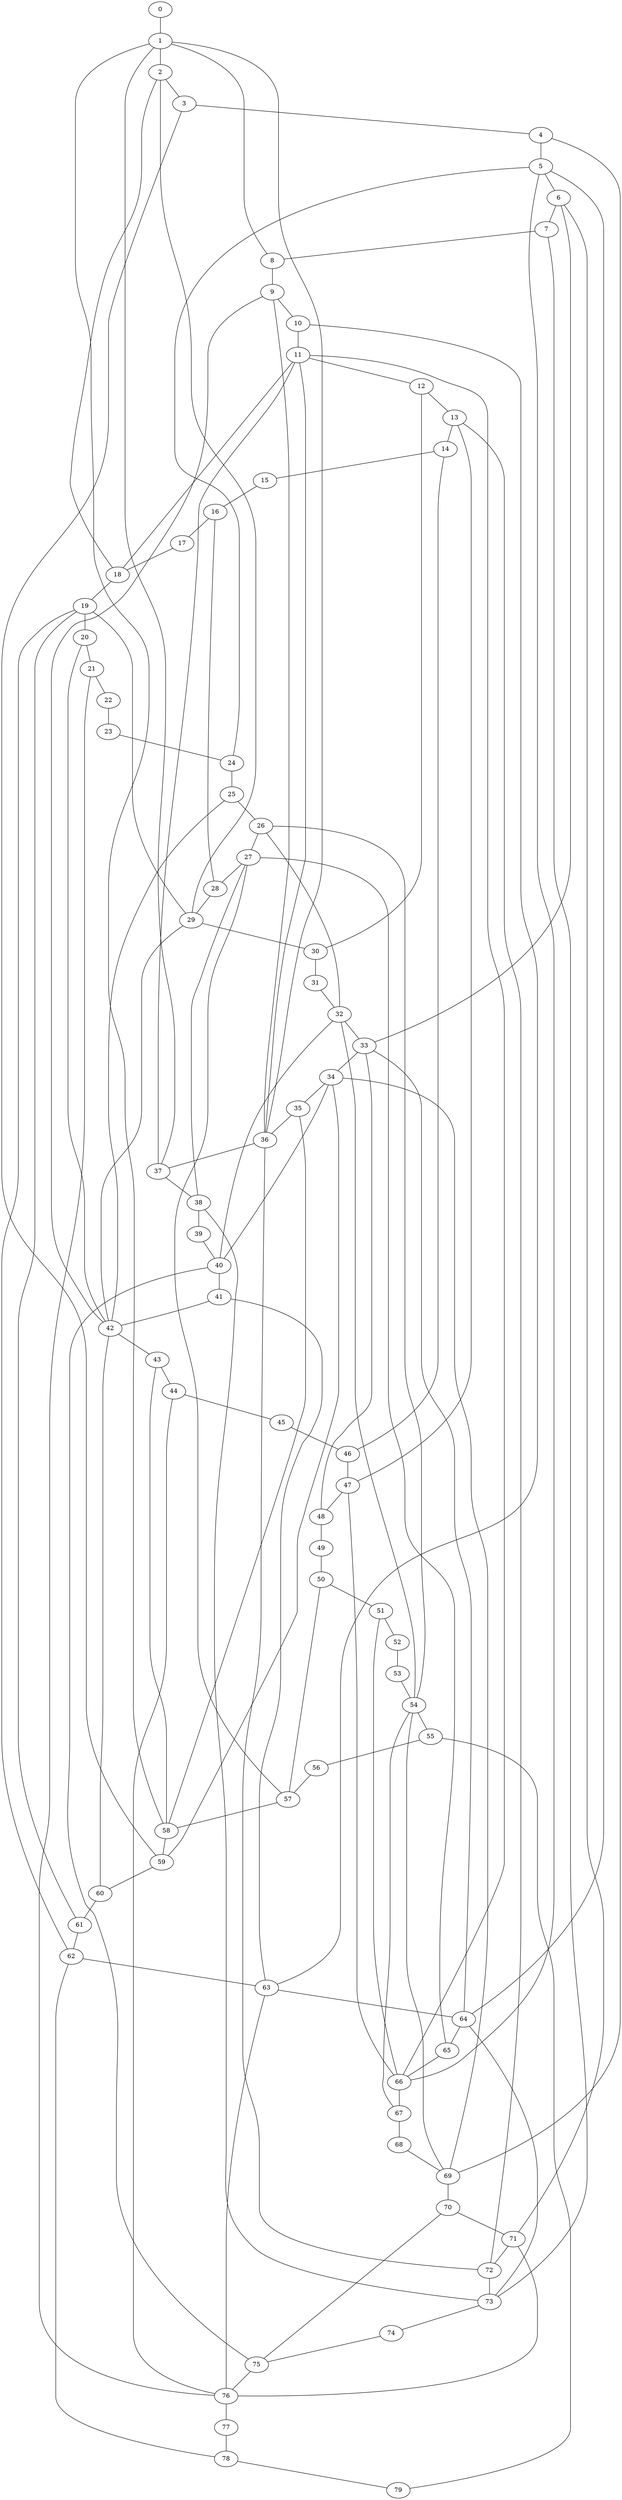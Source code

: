 
graph graphname {
    0 -- 1
1 -- 2
1 -- 37
1 -- 36
1 -- 58
1 -- 8
2 -- 3
2 -- 29
2 -- 18
3 -- 4
3 -- 59
4 -- 5
4 -- 69
5 -- 6
5 -- 66
5 -- 24
5 -- 64
6 -- 7
6 -- 33
6 -- 71
7 -- 8
7 -- 73
8 -- 9
9 -- 10
9 -- 36
9 -- 42
10 -- 11
10 -- 63
11 -- 12
11 -- 66
11 -- 18
11 -- 37
11 -- 36
12 -- 13
12 -- 30
13 -- 14
13 -- 72
13 -- 47
14 -- 15
14 -- 46
15 -- 16
16 -- 17
16 -- 28
17 -- 18
18 -- 19
19 -- 20
19 -- 62
19 -- 29
19 -- 61
20 -- 21
20 -- 42
21 -- 22
21 -- 76
22 -- 23
23 -- 24
24 -- 25
25 -- 26
25 -- 42
26 -- 27
26 -- 32
26 -- 54
27 -- 28
27 -- 65
27 -- 57
27 -- 38
28 -- 29
29 -- 30
29 -- 42
30 -- 31
31 -- 32
32 -- 33
32 -- 54
32 -- 40
33 -- 34
33 -- 64
33 -- 48
34 -- 35
34 -- 40
34 -- 69
34 -- 59
35 -- 36
35 -- 58
36 -- 37
36 -- 72
37 -- 38
38 -- 39
38 -- 73
39 -- 40
40 -- 41
40 -- 75
41 -- 42
41 -- 63
42 -- 43
42 -- 60
43 -- 44
43 -- 58
44 -- 45
44 -- 76
45 -- 46
46 -- 47
47 -- 48
47 -- 66
48 -- 49
49 -- 50
50 -- 51
50 -- 57
51 -- 52
51 -- 66
52 -- 53
53 -- 54
54 -- 55
54 -- 67
54 -- 69
55 -- 56
55 -- 79
56 -- 57
57 -- 58
58 -- 59
59 -- 60
60 -- 61
61 -- 62
62 -- 63
62 -- 78
63 -- 64
63 -- 76
64 -- 65
64 -- 73
65 -- 66
66 -- 67
67 -- 68
68 -- 69
69 -- 70
70 -- 71
70 -- 75
71 -- 72
71 -- 76
72 -- 73
73 -- 74
74 -- 75
75 -- 76
76 -- 77
77 -- 78
78 -- 79

}
